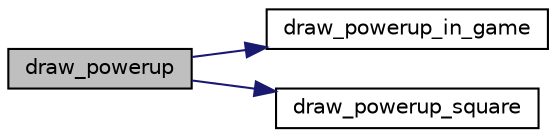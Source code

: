 digraph "draw_powerup"
{
 // LATEX_PDF_SIZE
  edge [fontname="Helvetica",fontsize="10",labelfontname="Helvetica",labelfontsize="10"];
  node [fontname="Helvetica",fontsize="10",shape=record];
  rankdir="LR";
  Node1 [label="draw_powerup",height=0.2,width=0.4,color="black", fillcolor="grey75", style="filled", fontcolor="black",tooltip="coordinate the draw of the powerup"];
  Node1 -> Node2 [color="midnightblue",fontsize="10",style="solid",fontname="Helvetica"];
  Node2 [label="draw_powerup_in_game",height=0.2,width=0.4,color="black", fillcolor="white", style="filled",URL="$window_8c.html#acbf2a3c3c4cd673d07921ba02d190e83",tooltip="draw the powerup"];
  Node1 -> Node3 [color="midnightblue",fontsize="10",style="solid",fontname="Helvetica"];
  Node3 [label="draw_powerup_square",height=0.2,width=0.4,color="black", fillcolor="white", style="filled",URL="$window_8c.html#a19669196900d6f9123d3996bb61fb48a",tooltip="draw the powerup on the top right of the screen to show the inventory"];
}

